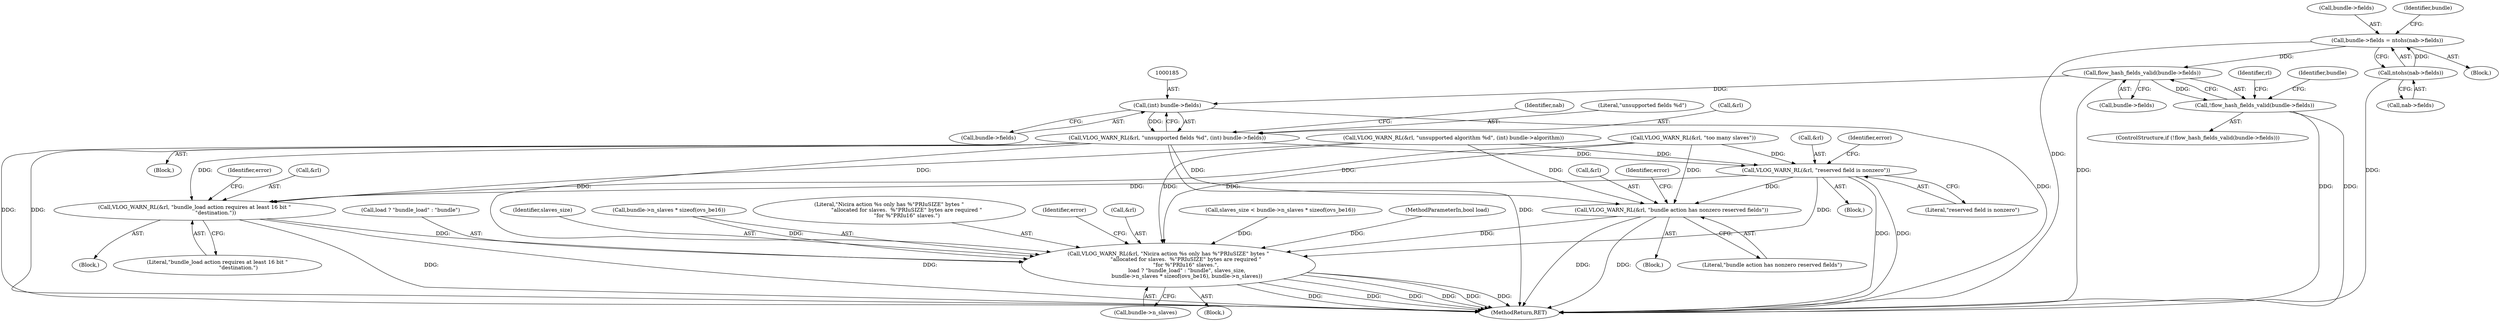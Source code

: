 digraph "0_ovs_9237a63c47bd314b807cda0bd2216264e82edbe8@pointer" {
"1000175" [label="(Call,flow_hash_fields_valid(bundle->fields))"];
"1000138" [label="(Call,bundle->fields = ntohs(nab->fields))"];
"1000142" [label="(Call,ntohs(nab->fields))"];
"1000174" [label="(Call,!flow_hash_fields_valid(bundle->fields))"];
"1000184" [label="(Call,(int) bundle->fields)"];
"1000180" [label="(Call,VLOG_WARN_RL(&rl, \"unsupported fields %d\", (int) bundle->fields))"];
"1000247" [label="(Call,VLOG_WARN_RL(&rl, \"reserved field is nonzero\"))"];
"1000306" [label="(Call,VLOG_WARN_RL(&rl, \"bundle_load action requires at least 16 bit \"\n                         \"destination.\"))"];
"1000341" [label="(Call,VLOG_WARN_RL(&rl, \"Nicira action %s only has %\"PRIuSIZE\" bytes \"\n                     \"allocated for slaves.  %\"PRIuSIZE\" bytes are required \"\n                     \"for %\"PRIu16\" slaves.\",\n                      load ? \"bundle_load\" : \"bundle\", slaves_size,\n                      bundle->n_slaves * sizeof(ovs_be16), bundle->n_slaves))"];
"1000324" [label="(Call,VLOG_WARN_RL(&rl, \"bundle action has nonzero reserved fields\"))"];
"1000356" [label="(Call,bundle->n_slaves)"];
"1000183" [label="(Literal,\"unsupported fields %d\")"];
"1000173" [label="(ControlStructure,if (!flow_hash_fields_valid(bundle->fields)))"];
"1000179" [label="(Block,)"];
"1000309" [label="(Literal,\"bundle_load action requires at least 16 bit \"\n                         \"destination.\")"];
"1000143" [label="(Call,nab->fields)"];
"1000332" [label="(Call,slaves_size < bundle->n_slaves * sizeof(ovs_be16))"];
"1000175" [label="(Call,flow_hash_fields_valid(bundle->fields))"];
"1000307" [label="(Call,&rl)"];
"1000106" [label="(Block,)"];
"1000174" [label="(Call,!flow_hash_fields_valid(bundle->fields))"];
"1000340" [label="(Block,)"];
"1000101" [label="(MethodParameterIn,bool load)"];
"1000324" [label="(Call,VLOG_WARN_RL(&rl, \"bundle action has nonzero reserved fields\"))"];
"1000311" [label="(Identifier,error)"];
"1000325" [label="(Call,&rl)"];
"1000176" [label="(Call,bundle->fields)"];
"1000181" [label="(Call,&rl)"];
"1000329" [label="(Identifier,error)"];
"1000247" [label="(Call,VLOG_WARN_RL(&rl, \"reserved field is nonzero\"))"];
"1000345" [label="(Call,load ? \"bundle_load\" : \"bundle\")"];
"1000327" [label="(Literal,\"bundle action has nonzero reserved fields\")"];
"1000240" [label="(Identifier,nab)"];
"1000250" [label="(Literal,\"reserved field is nonzero\")"];
"1000342" [label="(Call,&rl)"];
"1000415" [label="(MethodReturn,RET)"];
"1000305" [label="(Block,)"];
"1000246" [label="(Block,)"];
"1000139" [label="(Call,bundle->fields)"];
"1000341" [label="(Call,VLOG_WARN_RL(&rl, \"Nicira action %s only has %\"PRIuSIZE\" bytes \"\n                     \"allocated for slaves.  %\"PRIuSIZE\" bytes are required \"\n                     \"for %\"PRIu16\" slaves.\",\n                      load ? \"bundle_load\" : \"bundle\", slaves_size,\n                      bundle->n_slaves * sizeof(ovs_be16), bundle->n_slaves))"];
"1000186" [label="(Call,bundle->fields)"];
"1000180" [label="(Call,VLOG_WARN_RL(&rl, \"unsupported fields %d\", (int) bundle->fields))"];
"1000215" [label="(Call,VLOG_WARN_RL(&rl, \"unsupported algorithm %d\", (int) bundle->algorithm))"];
"1000248" [label="(Call,&rl)"];
"1000252" [label="(Identifier,error)"];
"1000349" [label="(Identifier,slaves_size)"];
"1000350" [label="(Call,bundle->n_slaves * sizeof(ovs_be16))"];
"1000142" [label="(Call,ntohs(nab->fields))"];
"1000344" [label="(Literal,\"Nicira action %s only has %\"PRIuSIZE\" bytes \"\n                     \"allocated for slaves.  %\"PRIuSIZE\" bytes are required \"\n                     \"for %\"PRIu16\" slaves.\")"];
"1000148" [label="(Identifier,bundle)"];
"1000360" [label="(Identifier,error)"];
"1000193" [label="(Identifier,bundle)"];
"1000197" [label="(Call,VLOG_WARN_RL(&rl, \"too many slaves\"))"];
"1000182" [label="(Identifier,rl)"];
"1000306" [label="(Call,VLOG_WARN_RL(&rl, \"bundle_load action requires at least 16 bit \"\n                         \"destination.\"))"];
"1000323" [label="(Block,)"];
"1000138" [label="(Call,bundle->fields = ntohs(nab->fields))"];
"1000184" [label="(Call,(int) bundle->fields)"];
"1000175" -> "1000174"  [label="AST: "];
"1000175" -> "1000176"  [label="CFG: "];
"1000176" -> "1000175"  [label="AST: "];
"1000174" -> "1000175"  [label="CFG: "];
"1000175" -> "1000415"  [label="DDG: "];
"1000175" -> "1000174"  [label="DDG: "];
"1000138" -> "1000175"  [label="DDG: "];
"1000175" -> "1000184"  [label="DDG: "];
"1000138" -> "1000106"  [label="AST: "];
"1000138" -> "1000142"  [label="CFG: "];
"1000139" -> "1000138"  [label="AST: "];
"1000142" -> "1000138"  [label="AST: "];
"1000148" -> "1000138"  [label="CFG: "];
"1000138" -> "1000415"  [label="DDG: "];
"1000142" -> "1000138"  [label="DDG: "];
"1000142" -> "1000143"  [label="CFG: "];
"1000143" -> "1000142"  [label="AST: "];
"1000142" -> "1000415"  [label="DDG: "];
"1000174" -> "1000173"  [label="AST: "];
"1000182" -> "1000174"  [label="CFG: "];
"1000193" -> "1000174"  [label="CFG: "];
"1000174" -> "1000415"  [label="DDG: "];
"1000174" -> "1000415"  [label="DDG: "];
"1000184" -> "1000180"  [label="AST: "];
"1000184" -> "1000186"  [label="CFG: "];
"1000185" -> "1000184"  [label="AST: "];
"1000186" -> "1000184"  [label="AST: "];
"1000180" -> "1000184"  [label="CFG: "];
"1000184" -> "1000415"  [label="DDG: "];
"1000184" -> "1000180"  [label="DDG: "];
"1000180" -> "1000179"  [label="AST: "];
"1000181" -> "1000180"  [label="AST: "];
"1000183" -> "1000180"  [label="AST: "];
"1000240" -> "1000180"  [label="CFG: "];
"1000180" -> "1000415"  [label="DDG: "];
"1000180" -> "1000415"  [label="DDG: "];
"1000180" -> "1000415"  [label="DDG: "];
"1000180" -> "1000247"  [label="DDG: "];
"1000180" -> "1000306"  [label="DDG: "];
"1000180" -> "1000324"  [label="DDG: "];
"1000180" -> "1000341"  [label="DDG: "];
"1000247" -> "1000246"  [label="AST: "];
"1000247" -> "1000250"  [label="CFG: "];
"1000248" -> "1000247"  [label="AST: "];
"1000250" -> "1000247"  [label="AST: "];
"1000252" -> "1000247"  [label="CFG: "];
"1000247" -> "1000415"  [label="DDG: "];
"1000247" -> "1000415"  [label="DDG: "];
"1000215" -> "1000247"  [label="DDG: "];
"1000197" -> "1000247"  [label="DDG: "];
"1000247" -> "1000306"  [label="DDG: "];
"1000247" -> "1000324"  [label="DDG: "];
"1000247" -> "1000341"  [label="DDG: "];
"1000306" -> "1000305"  [label="AST: "];
"1000306" -> "1000309"  [label="CFG: "];
"1000307" -> "1000306"  [label="AST: "];
"1000309" -> "1000306"  [label="AST: "];
"1000311" -> "1000306"  [label="CFG: "];
"1000306" -> "1000415"  [label="DDG: "];
"1000306" -> "1000415"  [label="DDG: "];
"1000215" -> "1000306"  [label="DDG: "];
"1000197" -> "1000306"  [label="DDG: "];
"1000306" -> "1000341"  [label="DDG: "];
"1000341" -> "1000340"  [label="AST: "];
"1000341" -> "1000356"  [label="CFG: "];
"1000342" -> "1000341"  [label="AST: "];
"1000344" -> "1000341"  [label="AST: "];
"1000345" -> "1000341"  [label="AST: "];
"1000349" -> "1000341"  [label="AST: "];
"1000350" -> "1000341"  [label="AST: "];
"1000356" -> "1000341"  [label="AST: "];
"1000360" -> "1000341"  [label="CFG: "];
"1000341" -> "1000415"  [label="DDG: "];
"1000341" -> "1000415"  [label="DDG: "];
"1000341" -> "1000415"  [label="DDG: "];
"1000341" -> "1000415"  [label="DDG: "];
"1000341" -> "1000415"  [label="DDG: "];
"1000341" -> "1000415"  [label="DDG: "];
"1000215" -> "1000341"  [label="DDG: "];
"1000324" -> "1000341"  [label="DDG: "];
"1000197" -> "1000341"  [label="DDG: "];
"1000101" -> "1000341"  [label="DDG: "];
"1000332" -> "1000341"  [label="DDG: "];
"1000350" -> "1000341"  [label="DDG: "];
"1000324" -> "1000323"  [label="AST: "];
"1000324" -> "1000327"  [label="CFG: "];
"1000325" -> "1000324"  [label="AST: "];
"1000327" -> "1000324"  [label="AST: "];
"1000329" -> "1000324"  [label="CFG: "];
"1000324" -> "1000415"  [label="DDG: "];
"1000324" -> "1000415"  [label="DDG: "];
"1000215" -> "1000324"  [label="DDG: "];
"1000197" -> "1000324"  [label="DDG: "];
}
